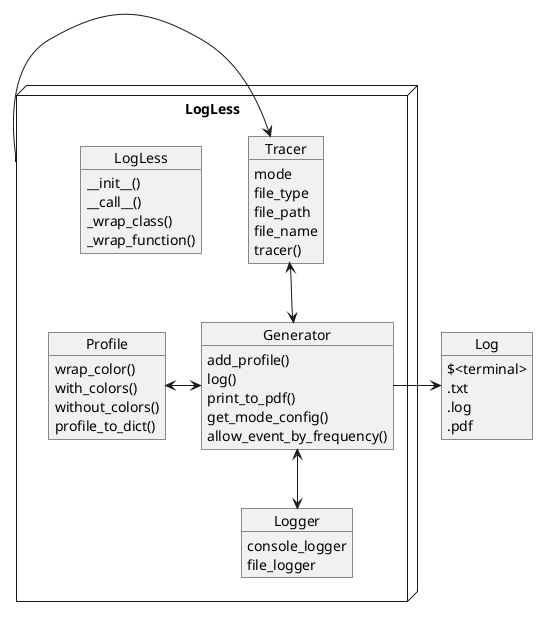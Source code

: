 @startuml
'Use of AST - Abstract Syntax Trees for categorizing the code

'caption Figure 3: LogLess Object Model of all the components with respective elements and methods.
'title AST Generated From Function

node LogLess {

    object LogLess {
            __init__()
            __call__()
            _wrap_class()
            _wrap_function()
    }

     object Tracer {
            mode
            file_type
            file_path
            file_name
            tracer()
     }

    object Generator {
        add_profile()
        log()
        print_to_pdf()
        get_mode_config()
        allow_event_by_frequency()
    }

    object Profile {
        wrap_color()
        with_colors()
        without_colors()
        profile_to_dict()

    }

    object Logger {
        console_logger
        file_logger
    }


}

object Log {
    $<terminal>
    .txt
    .log
    .pdf
}

LogLess -ri-> Tracer
Tracer <-do-> Generator
Generator <--> Logger
Generator <-le-> Profile
Generator -ri-> Log

@enduml
